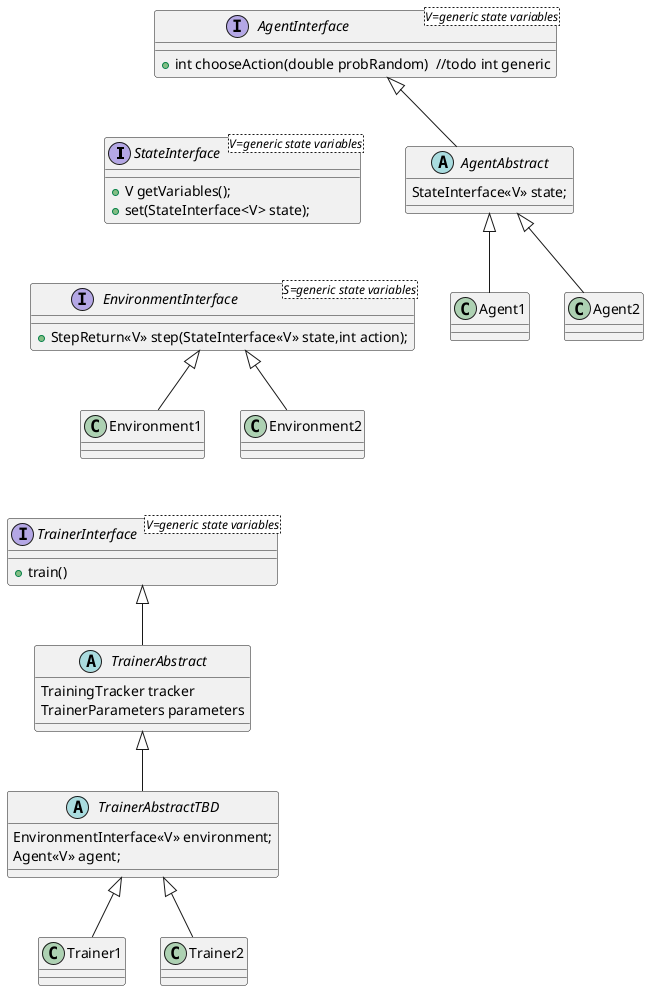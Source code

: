 
@startuml
'https://plantuml.com/class-diagram


interface StateInterface<V=generic state variables> {
+ V getVariables();
+ set(StateInterface<V> state);
}

interface AgentInterface<V=generic state variables> {
+ int chooseAction(double probRandom)  //todo int generic
'/ + setState(StateInterface<<V>> state);
'/ + double readValue(StateInterface<<V>> state);  //todo needed?
}

'/ AgentThetaActorInterface  agent.changeActor
'/ AgentNeuralActorInterface  fitActor
'/ AgentNeuralActorCriticInterface  fitActor fitCritic


abstract class AgentAbstract {
'/    EnvironmentInterface<<V>> environment;
    StateInterface<<V>> state;
}


interface TrainerInterface<V=generic state variables> {
+ train()
}

abstract class TrainerAbstract {
TrainingTracker tracker
TrainerParameters parameters
}

abstract class TrainerAbstractTBD {
    EnvironmentInterface<<V>> environment;
    Agent<<V>> agent;
}

interface EnvironmentInterface<S=generic state variables> {
+  StepReturn<<V>> step(StateInterface<<V>> state,int action);
'/ +  boolean isTerminalState(StateInterface<<V>> state);
}


EnvironmentInterface <|-- Environment1
EnvironmentInterface <|-- Environment2

AgentInterface <|-- AgentAbstract
AgentAbstract  <|-- Agent1
AgentAbstract  <|-- Agent2

TrainerInterface <|-- TrainerAbstract
TrainerAbstract <|-- TrainerAbstractTBD
TrainerAbstractTBD  <|-- Trainer1
TrainerAbstractTBD  <|-- Trainer2


StateInterface -[hidden]- EnvironmentInterface

AgentInterface -[hidden]- StateInterface

Environment1 -[hidden]- TrainerInterface


@enduml